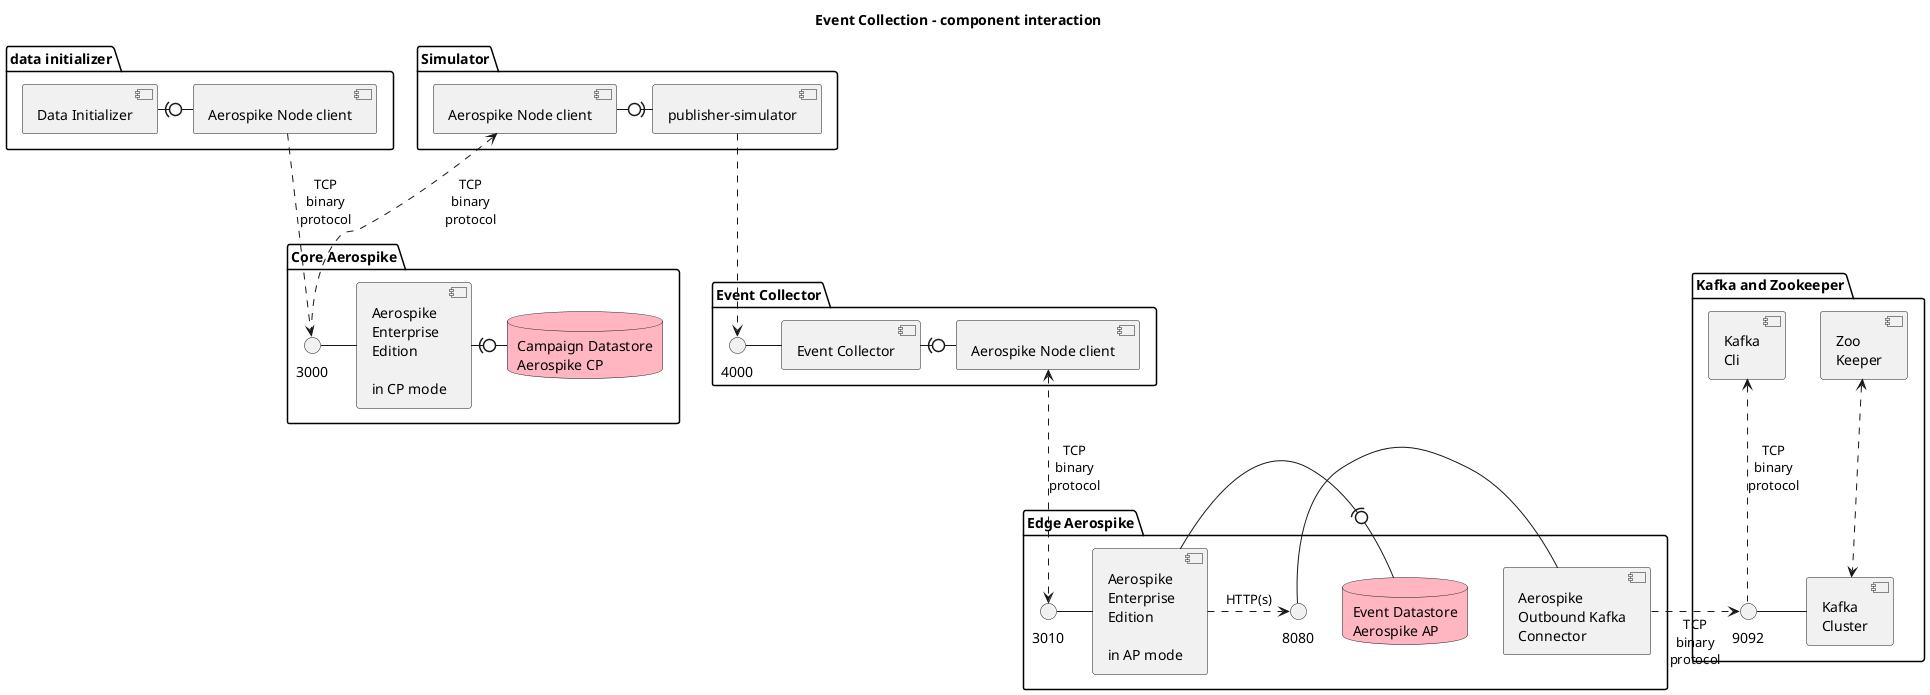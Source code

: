 @startuml
skinparam componentStyle uml2

title Event Collection - component interaction

together {
  package "data initializer" {
    component "Data Initializer" as dataInit
    component "Aerospike Node client" as asNode1
    dataInit -r(0- asNode1
  }

  package "Simulator" {
    component "publisher-simulator" as simulator
    component "Aerospike Node client" as asNode3
    simulator -r(0- asNode3
  }
}

package "Event Collector" {
    () "4000" as ecSocket
    component "Event Collector" as eventEUuk
    ecSocket - eventEUuk
    component "Aerospike Node client" as asNode2
    eventEUuk -r(0- asNode2
}

package "Edge Aerospike" {
    () "3010" as aseSocket
    component "Aerospike\nEnterprise\nEdition\n\nin AP mode" as asEdge
    aseSocket - asEdge
    database "Event Datastore\nAerospike AP" as edgeEUuk #LightPink
    asEdge -r(0- edgeEUuk
    
    () "8080" as asOutbound
    component [Aerospike\nOutbound Kafka\nConnector] as asKafka
    asOutbound - asKafka

}

package "Core Aerospike" {
    () "3000" as ascSocket
    component "Aerospike\nEnterprise\nEdition\n\nin CP mode" as asCore
    ascSocket - asCore
    database "Campaign Datastore\nAerospike CP" as core #LightPink
    asCore -r(0- core
}

package "Kafka and Zookeeper" {
    component [Kafka\nCli] as kafCli
    () "9092" as kafClient
    component [Kafka\nCluster] as kafCluster
    kafClient - kafCluster

    component [Zoo\nKeeper] as zookeeper
}

asNode1 ..> ascSocket: TCP\nbinary\nprotocol
asNode3 <.. ascSocket: TCP\nbinary\nprotocol
asNode2 <..> aseSocket: TCP\nbinary\nprotocol
asEdge .r.> asOutbound: HTTP(s)
asKafka .r.> kafClient: TCP\nbinary\nprotocol
zookeeper <..> kafCluster
simulator ..> ecSocket
kafCli <.. kafClient: TCP\nbinary\nprotocol



@enduml